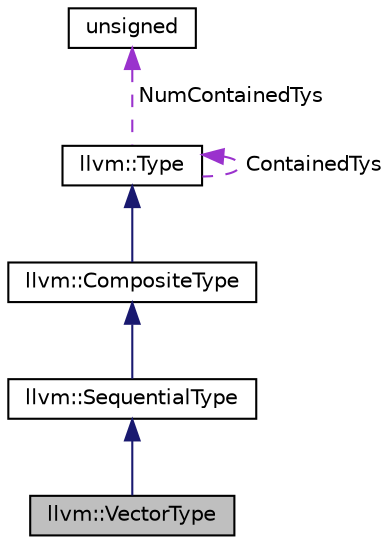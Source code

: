 digraph "llvm::VectorType"
{
 // LATEX_PDF_SIZE
  bgcolor="transparent";
  edge [fontname="Helvetica",fontsize="10",labelfontname="Helvetica",labelfontsize="10"];
  node [fontname="Helvetica",fontsize="10",shape="box"];
  Node1 [label="llvm::VectorType",height=0.2,width=0.4,color="black", fillcolor="grey75", style="filled", fontcolor="black",tooltip="Class to represent vector types."];
  Node2 -> Node1 [dir="back",color="midnightblue",fontsize="10",style="solid",fontname="Helvetica"];
  Node2 [label="llvm::SequentialType",height=0.2,width=0.4,color="black",URL="$classllvm_1_1SequentialType.html",tooltip="This is the superclass of the array and vector type classes."];
  Node3 -> Node2 [dir="back",color="midnightblue",fontsize="10",style="solid",fontname="Helvetica"];
  Node3 [label="llvm::CompositeType",height=0.2,width=0.4,color="black",URL="$classllvm_1_1CompositeType.html",tooltip="Common super class of ArrayType, StructType and VectorType."];
  Node4 -> Node3 [dir="back",color="midnightblue",fontsize="10",style="solid",fontname="Helvetica"];
  Node4 [label="llvm::Type",height=0.2,width=0.4,color="black",URL="$classllvm_1_1Type.html",tooltip="The instances of the Type class are immutable: once they are created, they are never changed."];
  Node5 -> Node4 [dir="back",color="darkorchid3",fontsize="10",style="dashed",label=" NumContainedTys" ,fontname="Helvetica"];
  Node5 [label="unsigned",height=0.2,width=0.4,color="black",URL="$classunsigned.html",tooltip=" "];
  Node4 -> Node4 [dir="back",color="darkorchid3",fontsize="10",style="dashed",label=" ContainedTys" ,fontname="Helvetica"];
}
